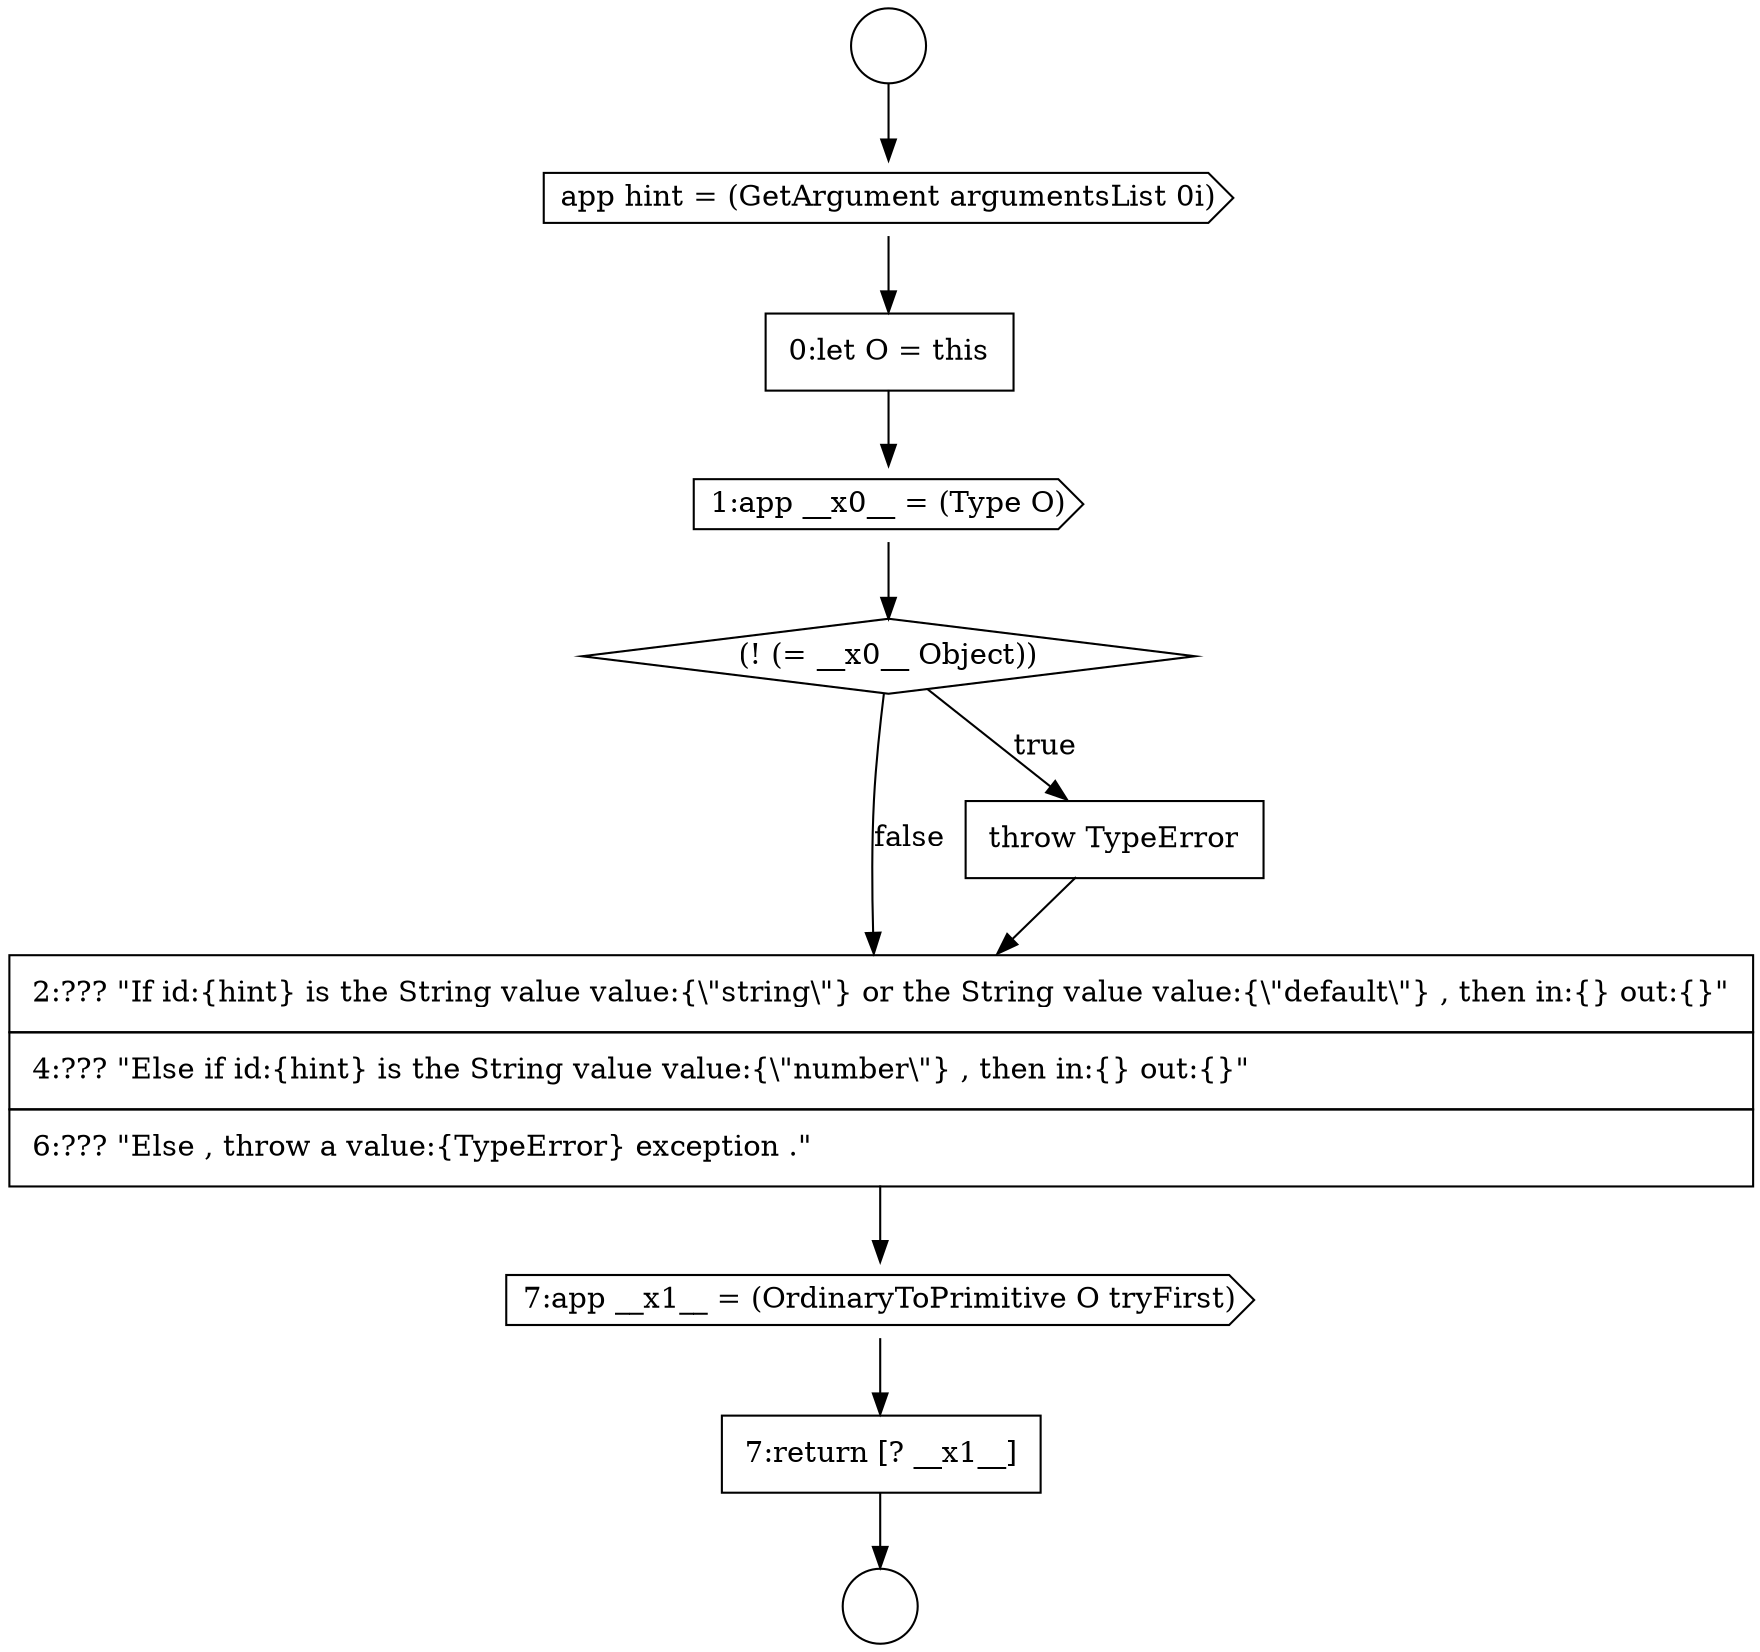 digraph {
  node13548 [shape=none, margin=0, label=<<font color="black">
    <table border="0" cellborder="1" cellspacing="0" cellpadding="10">
      <tr><td align="left">2:??? &quot;If id:{hint} is the String value value:{\&quot;string\&quot;} or the String value value:{\&quot;default\&quot;} , then in:{} out:{}&quot;</td></tr>
      <tr><td align="left">4:??? &quot;Else if id:{hint} is the String value value:{\&quot;number\&quot;} , then in:{} out:{}&quot;</td></tr>
      <tr><td align="left">6:??? &quot;Else , throw a value:{TypeError} exception .&quot;</td></tr>
    </table>
  </font>> color="black" fillcolor="white" style=filled]
  node13543 [shape=cds, label=<<font color="black">app hint = (GetArgument argumentsList 0i)</font>> color="black" fillcolor="white" style=filled]
  node13547 [shape=none, margin=0, label=<<font color="black">
    <table border="0" cellborder="1" cellspacing="0" cellpadding="10">
      <tr><td align="left">throw TypeError</td></tr>
    </table>
  </font>> color="black" fillcolor="white" style=filled]
  node13544 [shape=none, margin=0, label=<<font color="black">
    <table border="0" cellborder="1" cellspacing="0" cellpadding="10">
      <tr><td align="left">0:let O = this</td></tr>
    </table>
  </font>> color="black" fillcolor="white" style=filled]
  node13550 [shape=none, margin=0, label=<<font color="black">
    <table border="0" cellborder="1" cellspacing="0" cellpadding="10">
      <tr><td align="left">7:return [? __x1__]</td></tr>
    </table>
  </font>> color="black" fillcolor="white" style=filled]
  node13546 [shape=diamond, label=<<font color="black">(! (= __x0__ Object))</font>> color="black" fillcolor="white" style=filled]
  node13541 [shape=circle label=" " color="black" fillcolor="white" style=filled]
  node13545 [shape=cds, label=<<font color="black">1:app __x0__ = (Type O)</font>> color="black" fillcolor="white" style=filled]
  node13549 [shape=cds, label=<<font color="black">7:app __x1__ = (OrdinaryToPrimitive O tryFirst)</font>> color="black" fillcolor="white" style=filled]
  node13542 [shape=circle label=" " color="black" fillcolor="white" style=filled]
  node13545 -> node13546 [ color="black"]
  node13541 -> node13543 [ color="black"]
  node13544 -> node13545 [ color="black"]
  node13547 -> node13548 [ color="black"]
  node13543 -> node13544 [ color="black"]
  node13546 -> node13547 [label=<<font color="black">true</font>> color="black"]
  node13546 -> node13548 [label=<<font color="black">false</font>> color="black"]
  node13549 -> node13550 [ color="black"]
  node13550 -> node13542 [ color="black"]
  node13548 -> node13549 [ color="black"]
}
